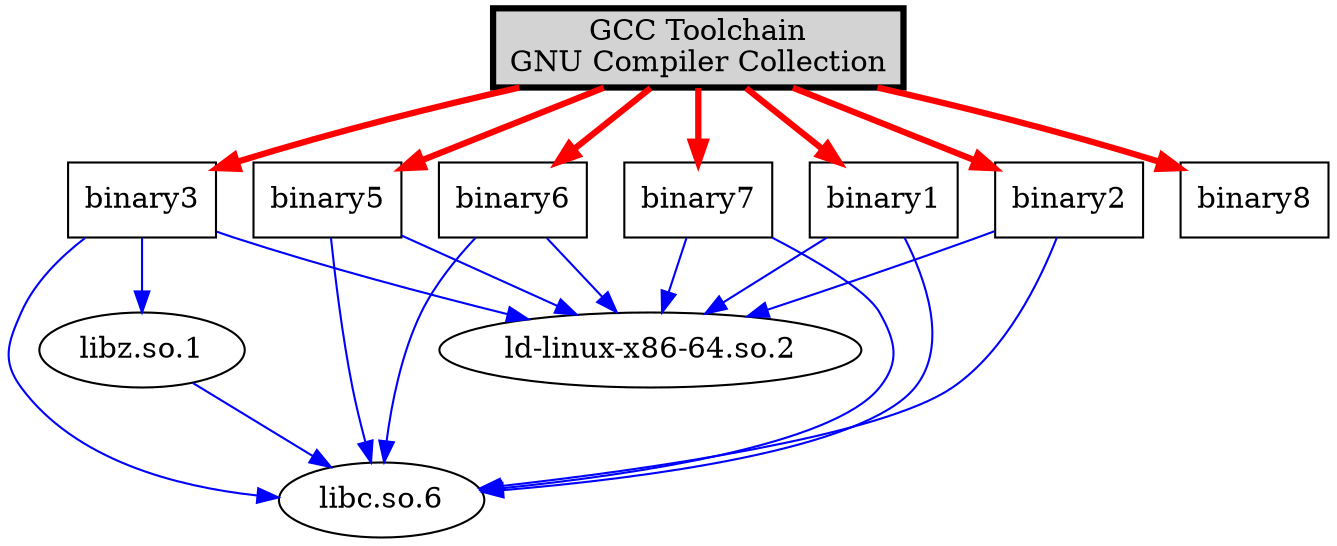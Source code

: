 digraph SBOM {
    node [shape=record];
    // Metadata
    // Platform: x86_64-linux-gnu (x86_64)
    // Description: GNU Compiler Collection
    "pkg:deb/debian/gcc@4.1.2" [label="GCC Toolchain\nGNU Compiler Collection", shape=box, style="bold,filled", fillcolor=lightgray, penwidth=3];
    "2bc75fa5ad779c5329d271546bcf9f65" [label="binary1\n", shape=box];
    "pkg:deb/debian/gcc@4.1.2" -> "2bc75fa5ad779c5329d271546bcf9f65" [color=red, style=bold, penwidth=3];
    "2bc75fa5ad779c5329d271546bcf9f65" -> "009a09df458d78514d3f7324b74da26c" [color=blue];
    "2bc75fa5ad779c5329d271546bcf9f65" -> "786209f5ea18ea186d34979aa51f3343" [color=blue];
    "009a09df458d78514d3f7324b74da26c" [label="libc.so.6\n", shape=ellipse];
    "786209f5ea18ea186d34979aa51f3343" [label="ld-linux-x86-64.so.2\n", shape=ellipse];
    "2f25beac43c57116de46e227db57d08b" [label="binary2\n", shape=box];
    "pkg:deb/debian/gcc@4.1.2" -> "2f25beac43c57116de46e227db57d08b" [color=red, style=bold, penwidth=3];
    "2f25beac43c57116de46e227db57d08b" -> "009a09df458d78514d3f7324b74da26c" [color=blue];
    "2f25beac43c57116de46e227db57d08b" -> "786209f5ea18ea186d34979aa51f3343" [color=blue];
    "ca21ec459bc61bf3f37b802de95643b5" [label="binary3\n", shape=box];
    "pkg:deb/debian/gcc@4.1.2" -> "ca21ec459bc61bf3f37b802de95643b5" [color=red, style=bold, penwidth=3];
    "ca21ec459bc61bf3f37b802de95643b5" -> "a472f69d270ee71120f52afd509771bc" [color=blue];
    "ca21ec459bc61bf3f37b802de95643b5" -> "009a09df458d78514d3f7324b74da26c" [color=blue];
    "ca21ec459bc61bf3f37b802de95643b5" -> "786209f5ea18ea186d34979aa51f3343" [color=blue];
    "a472f69d270ee71120f52afd509771bc" [label="libz.so.1\n", shape=ellipse];
    "a472f69d270ee71120f52afd509771bc" -> "009a09df458d78514d3f7324b74da26c" [color=blue];
    "9d7a37a8d8926db082066c37ff6852fc" [label="binary5\n", shape=box];
    "pkg:deb/debian/gcc@4.1.2" -> "9d7a37a8d8926db082066c37ff6852fc" [color=red, style=bold, penwidth=3];
    "9d7a37a8d8926db082066c37ff6852fc" -> "009a09df458d78514d3f7324b74da26c" [color=blue];
    "9d7a37a8d8926db082066c37ff6852fc" -> "786209f5ea18ea186d34979aa51f3343" [color=blue];
    "146b59f46d09b9234d28aa1db18a8e88" [label="binary6\n", shape=box];
    "pkg:deb/debian/gcc@4.1.2" -> "146b59f46d09b9234d28aa1db18a8e88" [color=red, style=bold, penwidth=3];
    "146b59f46d09b9234d28aa1db18a8e88" -> "009a09df458d78514d3f7324b74da26c" [color=blue];
    "146b59f46d09b9234d28aa1db18a8e88" -> "786209f5ea18ea186d34979aa51f3343" [color=blue];
    "40aa837904b50328ebbf3a3380e966dc" [label="binary7\n", shape=box];
    "pkg:deb/debian/gcc@4.1.2" -> "40aa837904b50328ebbf3a3380e966dc" [color=red, style=bold, penwidth=3];
    "40aa837904b50328ebbf3a3380e966dc" -> "009a09df458d78514d3f7324b74da26c" [color=blue];
    "40aa837904b50328ebbf3a3380e966dc" -> "786209f5ea18ea186d34979aa51f3343" [color=blue];
    "26baa7feee82f39e2738cfe1f603d776" [label="binary8\n", shape=box];
    "pkg:deb/debian/gcc@4.1.2" -> "26baa7feee82f39e2738cfe1f603d776" [color=red, style=bold, penwidth=3];
}

